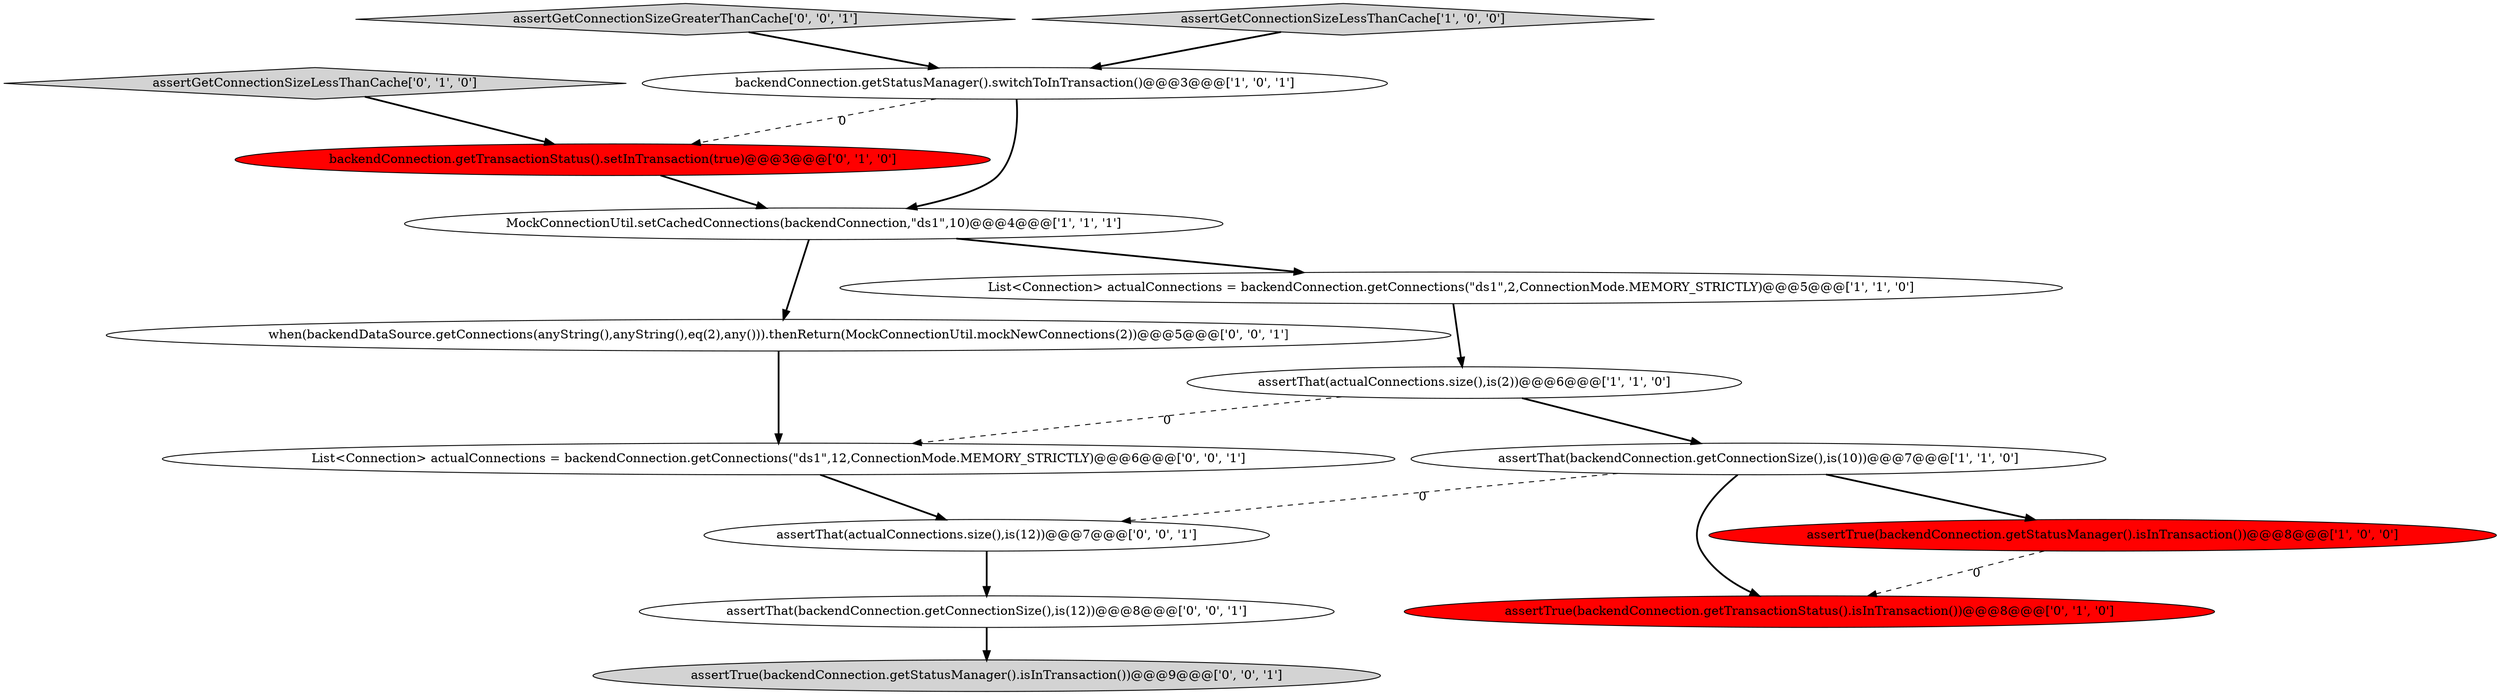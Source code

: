 digraph {
10 [style = filled, label = "assertGetConnectionSizeGreaterThanCache['0', '0', '1']", fillcolor = lightgray, shape = diamond image = "AAA0AAABBB3BBB"];
5 [style = filled, label = "List<Connection> actualConnections = backendConnection.getConnections(\"ds1\",2,ConnectionMode.MEMORY_STRICTLY)@@@5@@@['1', '1', '0']", fillcolor = white, shape = ellipse image = "AAA0AAABBB1BBB"];
2 [style = filled, label = "assertGetConnectionSizeLessThanCache['1', '0', '0']", fillcolor = lightgray, shape = diamond image = "AAA0AAABBB1BBB"];
9 [style = filled, label = "assertTrue(backendConnection.getTransactionStatus().isInTransaction())@@@8@@@['0', '1', '0']", fillcolor = red, shape = ellipse image = "AAA1AAABBB2BBB"];
8 [style = filled, label = "backendConnection.getTransactionStatus().setInTransaction(true)@@@3@@@['0', '1', '0']", fillcolor = red, shape = ellipse image = "AAA1AAABBB2BBB"];
11 [style = filled, label = "List<Connection> actualConnections = backendConnection.getConnections(\"ds1\",12,ConnectionMode.MEMORY_STRICTLY)@@@6@@@['0', '0', '1']", fillcolor = white, shape = ellipse image = "AAA0AAABBB3BBB"];
1 [style = filled, label = "assertThat(backendConnection.getConnectionSize(),is(10))@@@7@@@['1', '1', '0']", fillcolor = white, shape = ellipse image = "AAA0AAABBB1BBB"];
3 [style = filled, label = "MockConnectionUtil.setCachedConnections(backendConnection,\"ds1\",10)@@@4@@@['1', '1', '1']", fillcolor = white, shape = ellipse image = "AAA0AAABBB1BBB"];
13 [style = filled, label = "when(backendDataSource.getConnections(anyString(),anyString(),eq(2),any())).thenReturn(MockConnectionUtil.mockNewConnections(2))@@@5@@@['0', '0', '1']", fillcolor = white, shape = ellipse image = "AAA0AAABBB3BBB"];
14 [style = filled, label = "assertThat(actualConnections.size(),is(12))@@@7@@@['0', '0', '1']", fillcolor = white, shape = ellipse image = "AAA0AAABBB3BBB"];
4 [style = filled, label = "assertThat(actualConnections.size(),is(2))@@@6@@@['1', '1', '0']", fillcolor = white, shape = ellipse image = "AAA0AAABBB1BBB"];
7 [style = filled, label = "assertGetConnectionSizeLessThanCache['0', '1', '0']", fillcolor = lightgray, shape = diamond image = "AAA0AAABBB2BBB"];
0 [style = filled, label = "backendConnection.getStatusManager().switchToInTransaction()@@@3@@@['1', '0', '1']", fillcolor = white, shape = ellipse image = "AAA0AAABBB1BBB"];
15 [style = filled, label = "assertThat(backendConnection.getConnectionSize(),is(12))@@@8@@@['0', '0', '1']", fillcolor = white, shape = ellipse image = "AAA0AAABBB3BBB"];
12 [style = filled, label = "assertTrue(backendConnection.getStatusManager().isInTransaction())@@@9@@@['0', '0', '1']", fillcolor = lightgray, shape = ellipse image = "AAA0AAABBB3BBB"];
6 [style = filled, label = "assertTrue(backendConnection.getStatusManager().isInTransaction())@@@8@@@['1', '0', '0']", fillcolor = red, shape = ellipse image = "AAA1AAABBB1BBB"];
3->13 [style = bold, label=""];
0->3 [style = bold, label=""];
0->8 [style = dashed, label="0"];
10->0 [style = bold, label=""];
14->15 [style = bold, label=""];
4->1 [style = bold, label=""];
3->5 [style = bold, label=""];
1->6 [style = bold, label=""];
2->0 [style = bold, label=""];
1->9 [style = bold, label=""];
15->12 [style = bold, label=""];
4->11 [style = dashed, label="0"];
6->9 [style = dashed, label="0"];
7->8 [style = bold, label=""];
11->14 [style = bold, label=""];
1->14 [style = dashed, label="0"];
13->11 [style = bold, label=""];
5->4 [style = bold, label=""];
8->3 [style = bold, label=""];
}
